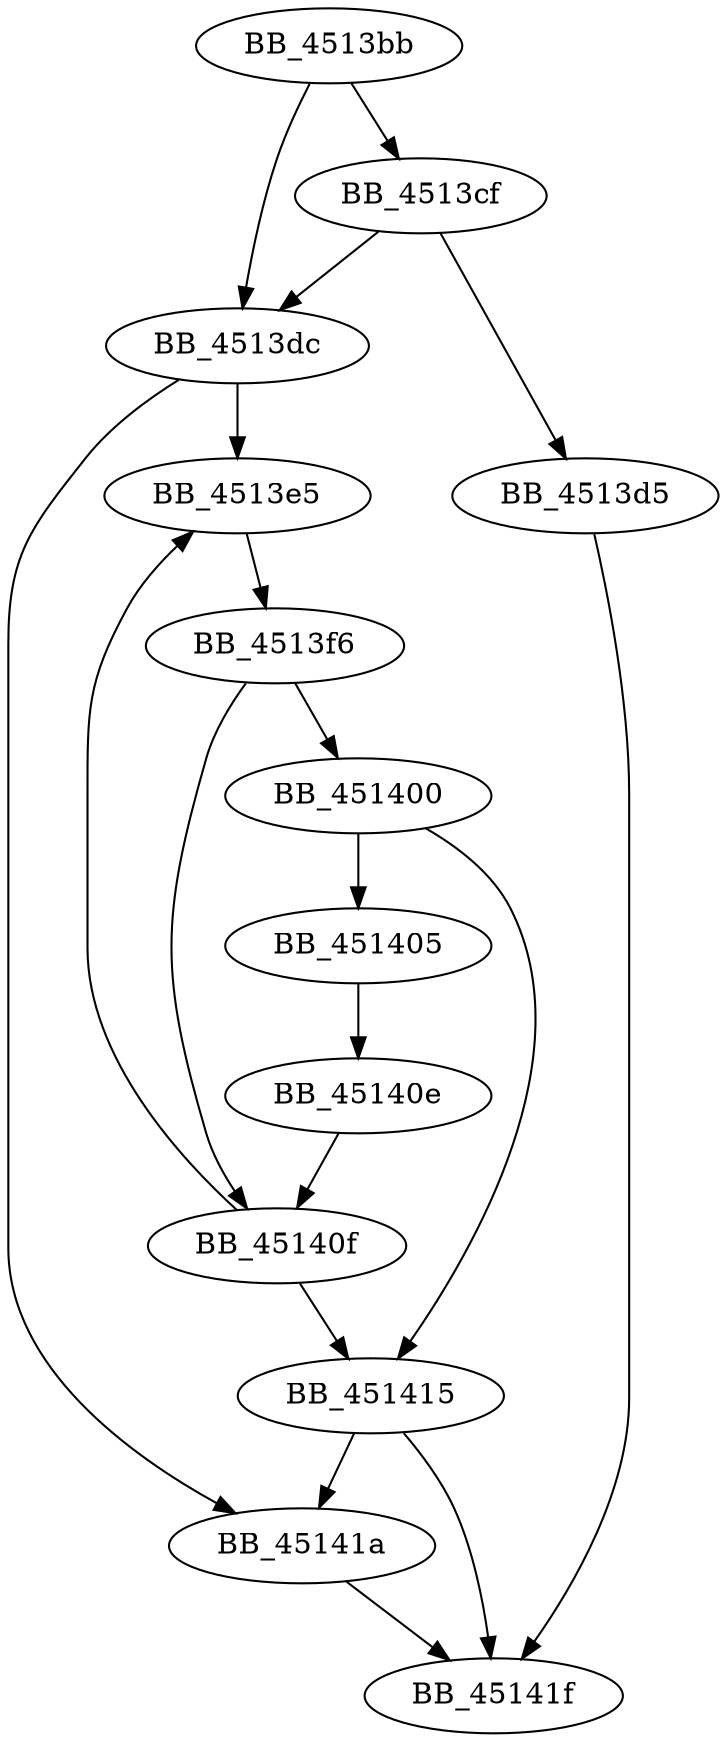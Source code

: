 DiGraph sub_4513BB{
BB_4513bb->BB_4513cf
BB_4513bb->BB_4513dc
BB_4513cf->BB_4513d5
BB_4513cf->BB_4513dc
BB_4513d5->BB_45141f
BB_4513dc->BB_4513e5
BB_4513dc->BB_45141a
BB_4513e5->BB_4513f6
BB_4513f6->BB_451400
BB_4513f6->BB_45140f
BB_451400->BB_451405
BB_451400->BB_451415
BB_451405->BB_45140e
BB_45140e->BB_45140f
BB_45140f->BB_4513e5
BB_45140f->BB_451415
BB_451415->BB_45141a
BB_451415->BB_45141f
BB_45141a->BB_45141f
}
